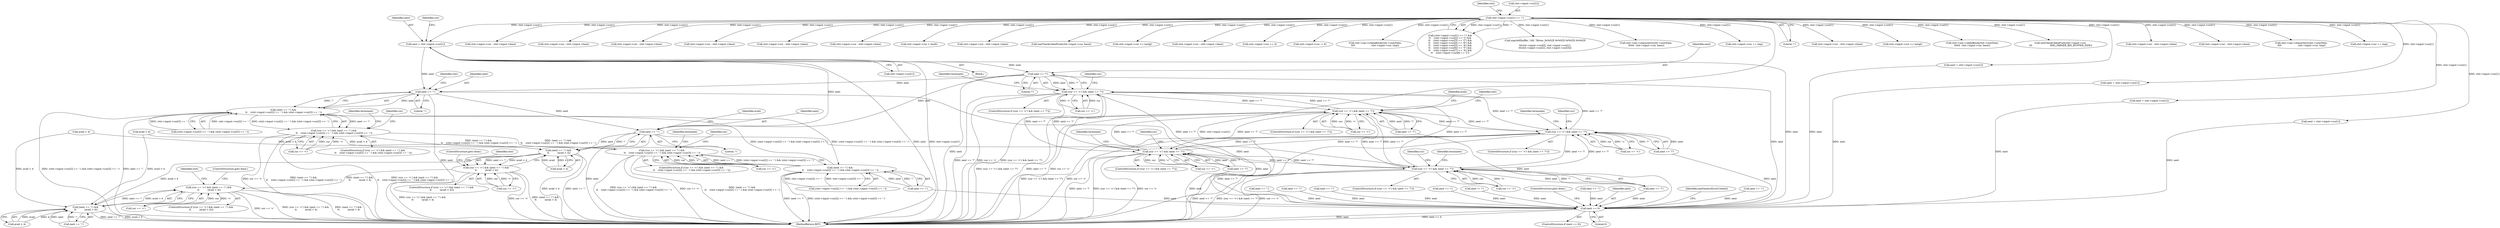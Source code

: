 digraph "0_Chrome_d0947db40187f4708c58e64cbd6013faf9eddeed_37@array" {
"1002499" [label="(Call,next = ctxt->input->cur[1])"];
"1001427" [label="(Call,ctxt->input->cur[1] == '!')"];
"1002513" [label="(Call,next == '?')"];
"1002509" [label="(Call,(cur == '<') && (next == '?'))"];
"1000609" [label="(Call,(cur == '<') && (next == '?'))"];
"1001310" [label="(Call,(cur == '<') && (next == '?'))"];
"1002118" [label="(Call,(cur == '<') && (next == '?'))"];
"1002720" [label="(Call,(cur == '<') && (next == '?'))"];
"1002548" [label="(Call,next == '!')"];
"1002547" [label="(Call,(next == '!') &&\n \t\t    (ctxt->input->cur[2] == '-') && (ctxt->input->cur[3] == '-'))"];
"1002543" [label="(Call,(cur == '<') && (next == '!') &&\n \t\t    (ctxt->input->cur[2] == '-') && (ctxt->input->cur[3] == '-'))"];
"1002759" [label="(Call,(cur == '<') && (next == '!') &&\n \t\t    (ctxt->input->cur[2] == '-') && (ctxt->input->cur[3] == '-'))"];
"1002763" [label="(Call,(next == '!') &&\n \t\t    (ctxt->input->cur[2] == '-') && (ctxt->input->cur[3] == '-'))"];
"1002607" [label="(Call,next == '!')"];
"1002606" [label="(Call,(next == '!') &&\n \t\t           (avail < 4))"];
"1002602" [label="(Call,(cur == '<') && (next == '!') &&\n \t\t           (avail < 4))"];
"1002818" [label="(Call,(cur == '<') && (next == '!') &&\n \t\t           (avail < 4))"];
"1002822" [label="(Call,(next == '!') &&\n \t\t           (avail < 4))"];
"1003193" [label="(Call,next == 0)"];
"1002817" [label="(ControlStructure,if ((cur == '<') && (next == '!') &&\n \t\t           (avail < 4)))"];
"1002549" [label="(Identifier,next)"];
"1001427" [label="(Call,ctxt->input->cur[1] == '!')"];
"1002767" [label="(Call,(ctxt->input->cur[2] == '-') && (ctxt->input->cur[3] == '-'))"];
"1002547" [label="(Call,(next == '!') &&\n \t\t    (ctxt->input->cur[2] == '-') && (ctxt->input->cur[3] == '-'))"];
"1002819" [label="(Call,cur == '<')"];
"1003197" [label="(Identifier,xmlGenericErrorContext)"];
"1001426" [label="(Call,(ctxt->input->cur[1] == '!') &&\n\t\t    (ctxt->input->cur[2] == '[') &&\n\t\t    (ctxt->input->cur[3] == 'C') &&\n\t\t    (ctxt->input->cur[4] == 'D') &&\n\t\t    (ctxt->input->cur[5] == 'A') &&\n\t\t    (ctxt->input->cur[6] == 'T') &&\n\t\t    (ctxt->input->cur[7] == 'A') &&\n\t\t    (ctxt->input->cur[8] == '['))"];
"1002510" [label="(Call,cur == '<')"];
"1001441" [label="(Identifier,ctxt)"];
"1003423" [label="(MethodReturn,RET)"];
"1002685" [label="(Call,ctxt->input->cur - ctxt->input->base)"];
"1002761" [label="(Identifier,cur)"];
"1002162" [label="(Call,next == '!')"];
"1002818" [label="(Call,(cur == '<') && (next == '!') &&\n \t\t           (avail < 4))"];
"1002603" [label="(Call,cur == '<')"];
"1000378" [label="(Call,ctxt->input->cur - ctxt->input->base)"];
"1002760" [label="(Call,cur == '<')"];
"1001355" [label="(Call,next == '!')"];
"1002724" [label="(Call,next == '?')"];
"1002474" [label="(Call,ctxt->input->cur - ctxt->input->base)"];
"1002763" [label="(Call,(next == '!') &&\n \t\t    (ctxt->input->cur[2] == '-') && (ctxt->input->cur[3] == '-'))"];
"1000485" [label="(Block,)"];
"1000321" [label="(Call,ctxt->input->cur - ctxt->input->base)"];
"1002118" [label="(Call,(cur == '<') && (next == '?'))"];
"1002609" [label="(Literal,'!')"];
"1002758" [label="(ControlStructure,if ((cur == '<') && (next == '!') &&\n \t\t    (ctxt->input->cur[2] == '-') && (ctxt->input->cur[3] == '-')))"];
"1000549" [label="(Call,next = ctxt->input->cur[1])"];
"1002874" [label="(Call,ctxt->input->cur - ctxt->input->base)"];
"1002509" [label="(Call,(cur == '<') && (next == '?'))"];
"1002661" [label="(Call,ctxt->input->cur - ctxt->input->base)"];
"1001321" [label="(Identifier,terminate)"];
"1002543" [label="(Call,(cur == '<') && (next == '!') &&\n \t\t    (ctxt->input->cur[2] == '-') && (ctxt->input->cur[3] == '-'))"];
"1002719" [label="(ControlStructure,if ((cur == '<') && (next == '?')))"];
"1002402" [label="(Call,next == '!')"];
"1002122" [label="(Call,next == '?')"];
"1002604" [label="(Identifier,cur)"];
"1001521" [label="(Call,next == '!')"];
"1002764" [label="(Call,next == '!')"];
"1002601" [label="(ControlStructure,if ((cur == '<') && (next == '!') &&\n \t\t           (avail < 4)))"];
"1001576" [label="(Call,ctxt->input->cur > lastlt)"];
"1002619" [label="(Identifier,ctxt)"];
"1002059" [label="(Call,ctxt->input->cur - ctxt->input->base)"];
"1002119" [label="(Call,cur == '<')"];
"1002159" [label="(Identifier,cur)"];
"1001880" [label="(Call,xmlCheckCdataPush(ctxt->input->cur, base))"];
"1002834" [label="(Identifier,ctxt)"];
"1002608" [label="(Identifier,next)"];
"1002574" [label="(Identifier,terminate)"];
"1001298" [label="(Call,next == '/')"];
"1001659" [label="(Call,ctxt->input->cur >= lastgt)"];
"1003192" [label="(ControlStructure,if (next == 0))"];
"1002720" [label="(Call,(cur == '<') && (next == '?'))"];
"1001338" [label="(Call,next != '!')"];
"1003199" [label="(ControlStructure,goto done;)"];
"1000814" [label="(Identifier,ctxt)"];
"1001935" [label="(Call,ctxt->input->cur - ctxt->input->base)"];
"1001384" [label="(Call,ctxt->input->cur += 4)"];
"1002731" [label="(Identifier,terminate)"];
"1002790" [label="(Identifier,terminate)"];
"1000619" [label="(Identifier,avail)"];
"1002606" [label="(Call,(next == '!') &&\n \t\t           (avail < 4))"];
"1002826" [label="(Call,avail < 4)"];
"1001398" [label="(Call,ctxt->input->cur -= 4)"];
"1002520" [label="(Identifier,terminate)"];
"1001314" [label="(Call,next == '?')"];
"1001831" [label="(Call,ctxt->sax->cdataBlock(ctxt->userData,\n\t\t\t\t                      ctxt->input->cur, tmp))"];
"1003389" [label="(Call,snprintf(buffer, 149, \"Bytes: 0x%02X 0x%02X 0x%02X 0x%02X\n\",\n\t\t\tctxt->input->cur[0], ctxt->input->cur[1],\n\t\t\tctxt->input->cur[2], ctxt->input->cur[3]))"];
"1002117" [label="(ControlStructure,if ((cur == '<') && (next == '?')))"];
"1002499" [label="(Call,next = ctxt->input->cur[1])"];
"1002610" [label="(Call,avail < 4)"];
"1001309" [label="(ControlStructure,if ((cur == '<') && (next == '?')))"];
"1002514" [label="(Identifier,next)"];
"1002108" [label="(Call,next = ctxt->input->cur[1])"];
"1000613" [label="(Call,next == '?')"];
"1002602" [label="(Call,(cur == '<') && (next == '!') &&\n \t\t           (avail < 4))"];
"1000608" [label="(ControlStructure,if ((cur == '<') && (next == '?')))"];
"1002545" [label="(Identifier,cur)"];
"1002607" [label="(Call,next == '!')"];
"1002006" [label="(Call,ctxt->sax->characters(ctxt->userData,\n \t\t\t\t\t\t  ctxt->input->cur, base))"];
"1001803" [label="(Call,ctxt->input->cur += tmp)"];
"1001274" [label="(Call,next = ctxt->input->cur[1])"];
"1001435" [label="(Literal,'!')"];
"1002511" [label="(Identifier,cur)"];
"1001310" [label="(Call,(cur == '<') && (next == '?'))"];
"1002129" [label="(Identifier,terminate)"];
"1000465" [label="(Call,ctxt->input->cur - ctxt->input->base)"];
"1000954" [label="(Call,ctxt->input->cur >= lastgt)"];
"1002508" [label="(ControlStructure,if ((cur == '<') && (next == '?')))"];
"1002611" [label="(Identifier,avail)"];
"1001311" [label="(Call,cur == '<')"];
"1002500" [label="(Identifier,next)"];
"1002501" [label="(Call,ctxt->input->cur[1])"];
"1002721" [label="(Call,cur == '<')"];
"1003193" [label="(Call,next == 0)"];
"1001987" [label="(Call,ctxt->sax->cdataBlock(ctxt->userData,\n\t\t\t\t\t\t  ctxt->input->cur, base))"];
"1002548" [label="(Call,next == '!')"];
"1002551" [label="(Call,(ctxt->input->cur[2] == '-') && (ctxt->input->cur[3] == '-'))"];
"1002614" [label="(ControlStructure,goto done;)"];
"1002544" [label="(Call,cur == '<')"];
"1002550" [label="(Literal,'!')"];
"1001787" [label="(Call,xmlCheckCdataPush(ctxt->input->cur, \n\t\t\t                        XML_PARSER_BIG_BUFFER_SIZE))"];
"1002513" [label="(Call,next == '?')"];
"1000610" [label="(Call,cur == '<')"];
"1002822" [label="(Call,(next == '!') &&\n \t\t           (avail < 4))"];
"1001428" [label="(Call,ctxt->input->cur[1])"];
"1002710" [label="(Call,next = ctxt->input->cur[1])"];
"1002820" [label="(Identifier,cur)"];
"1002083" [label="(Call,ctxt->input->cur - ctxt->input->base)"];
"1002226" [label="(Call,next == '!')"];
"1002556" [label="(Identifier,ctxt)"];
"1002542" [label="(ControlStructure,if ((cur == '<') && (next == '!') &&\n \t\t    (ctxt->input->cur[2] == '-') && (ctxt->input->cur[3] == '-')))"];
"1002450" [label="(Call,ctxt->input->cur - ctxt->input->base)"];
"1002823" [label="(Call,next == '!')"];
"1000609" [label="(Call,(cur == '<') && (next == '?'))"];
"1001380" [label="(Call,avail < 4)"];
"1001850" [label="(Call,ctxt->sax->characters(ctxt->userData,\n \t\t\t\t                      ctxt->input->cur, tmp))"];
"1001900" [label="(Call,ctxt->input->cur += tmp)"];
"1002830" [label="(ControlStructure,goto done;)"];
"1001336" [label="(Identifier,cur)"];
"1003195" [label="(Literal,0)"];
"1002759" [label="(Call,(cur == '<') && (next == '!') &&\n \t\t    (ctxt->input->cur[2] == '-') && (ctxt->input->cur[3] == '-'))"];
"1000499" [label="(Call,avail < 4)"];
"1002515" [label="(Literal,'?')"];
"1003194" [label="(Identifier,next)"];
"1002499" -> "1000485"  [label="AST: "];
"1002499" -> "1002501"  [label="CFG: "];
"1002500" -> "1002499"  [label="AST: "];
"1002501" -> "1002499"  [label="AST: "];
"1002511" -> "1002499"  [label="CFG: "];
"1002499" -> "1003423"  [label="DDG: next"];
"1002499" -> "1003423"  [label="DDG: ctxt->input->cur[1]"];
"1001427" -> "1002499"  [label="DDG: ctxt->input->cur[1]"];
"1002499" -> "1002513"  [label="DDG: next"];
"1002499" -> "1002548"  [label="DDG: next"];
"1002499" -> "1002607"  [label="DDG: next"];
"1002499" -> "1003193"  [label="DDG: next"];
"1001427" -> "1001426"  [label="AST: "];
"1001427" -> "1001435"  [label="CFG: "];
"1001428" -> "1001427"  [label="AST: "];
"1001435" -> "1001427"  [label="AST: "];
"1001441" -> "1001427"  [label="CFG: "];
"1001426" -> "1001427"  [label="CFG: "];
"1001427" -> "1003423"  [label="DDG: ctxt->input->cur[1]"];
"1001427" -> "1000321"  [label="DDG: ctxt->input->cur[1]"];
"1001427" -> "1000378"  [label="DDG: ctxt->input->cur[1]"];
"1001427" -> "1000465"  [label="DDG: ctxt->input->cur[1]"];
"1001427" -> "1000549"  [label="DDG: ctxt->input->cur[1]"];
"1001427" -> "1000954"  [label="DDG: ctxt->input->cur[1]"];
"1001427" -> "1001274"  [label="DDG: ctxt->input->cur[1]"];
"1001427" -> "1001384"  [label="DDG: ctxt->input->cur[1]"];
"1001427" -> "1001398"  [label="DDG: ctxt->input->cur[1]"];
"1001427" -> "1001426"  [label="DDG: ctxt->input->cur[1]"];
"1001427" -> "1001426"  [label="DDG: '!'"];
"1001427" -> "1001576"  [label="DDG: ctxt->input->cur[1]"];
"1001427" -> "1001659"  [label="DDG: ctxt->input->cur[1]"];
"1001427" -> "1001787"  [label="DDG: ctxt->input->cur[1]"];
"1001427" -> "1001803"  [label="DDG: ctxt->input->cur[1]"];
"1001427" -> "1001831"  [label="DDG: ctxt->input->cur[1]"];
"1001427" -> "1001850"  [label="DDG: ctxt->input->cur[1]"];
"1001427" -> "1001880"  [label="DDG: ctxt->input->cur[1]"];
"1001427" -> "1001900"  [label="DDG: ctxt->input->cur[1]"];
"1001427" -> "1001935"  [label="DDG: ctxt->input->cur[1]"];
"1001427" -> "1001987"  [label="DDG: ctxt->input->cur[1]"];
"1001427" -> "1002006"  [label="DDG: ctxt->input->cur[1]"];
"1001427" -> "1002059"  [label="DDG: ctxt->input->cur[1]"];
"1001427" -> "1002083"  [label="DDG: ctxt->input->cur[1]"];
"1001427" -> "1002108"  [label="DDG: ctxt->input->cur[1]"];
"1001427" -> "1002450"  [label="DDG: ctxt->input->cur[1]"];
"1001427" -> "1002474"  [label="DDG: ctxt->input->cur[1]"];
"1001427" -> "1002661"  [label="DDG: ctxt->input->cur[1]"];
"1001427" -> "1002685"  [label="DDG: ctxt->input->cur[1]"];
"1001427" -> "1002710"  [label="DDG: ctxt->input->cur[1]"];
"1001427" -> "1002874"  [label="DDG: ctxt->input->cur[1]"];
"1001427" -> "1003389"  [label="DDG: ctxt->input->cur[1]"];
"1002513" -> "1002509"  [label="AST: "];
"1002513" -> "1002515"  [label="CFG: "];
"1002514" -> "1002513"  [label="AST: "];
"1002515" -> "1002513"  [label="AST: "];
"1002509" -> "1002513"  [label="CFG: "];
"1002513" -> "1003423"  [label="DDG: next"];
"1002513" -> "1002509"  [label="DDG: next"];
"1002513" -> "1002509"  [label="DDG: '?'"];
"1002513" -> "1002548"  [label="DDG: next"];
"1002513" -> "1002607"  [label="DDG: next"];
"1002513" -> "1003193"  [label="DDG: next"];
"1002509" -> "1002508"  [label="AST: "];
"1002509" -> "1002510"  [label="CFG: "];
"1002510" -> "1002509"  [label="AST: "];
"1002520" -> "1002509"  [label="CFG: "];
"1002545" -> "1002509"  [label="CFG: "];
"1002509" -> "1003423"  [label="DDG: cur == '<'"];
"1002509" -> "1003423"  [label="DDG: (cur == '<') && (next == '?')"];
"1002509" -> "1003423"  [label="DDG: next == '?'"];
"1002509" -> "1000609"  [label="DDG: next == '?'"];
"1002509" -> "1001310"  [label="DDG: next == '?'"];
"1002509" -> "1002118"  [label="DDG: next == '?'"];
"1002510" -> "1002509"  [label="DDG: cur"];
"1002510" -> "1002509"  [label="DDG: '<'"];
"1002118" -> "1002509"  [label="DDG: next == '?'"];
"1000609" -> "1002509"  [label="DDG: next == '?'"];
"1002720" -> "1002509"  [label="DDG: next == '?'"];
"1001310" -> "1002509"  [label="DDG: next == '?'"];
"1002509" -> "1002720"  [label="DDG: next == '?'"];
"1000609" -> "1000608"  [label="AST: "];
"1000609" -> "1000610"  [label="CFG: "];
"1000609" -> "1000613"  [label="CFG: "];
"1000610" -> "1000609"  [label="AST: "];
"1000613" -> "1000609"  [label="AST: "];
"1000619" -> "1000609"  [label="CFG: "];
"1000814" -> "1000609"  [label="CFG: "];
"1000609" -> "1003423"  [label="DDG: next == '?'"];
"1000609" -> "1003423"  [label="DDG: cur == '<'"];
"1000609" -> "1003423"  [label="DDG: (cur == '<') && (next == '?')"];
"1000610" -> "1000609"  [label="DDG: cur"];
"1000610" -> "1000609"  [label="DDG: '<'"];
"1000613" -> "1000609"  [label="DDG: next"];
"1000613" -> "1000609"  [label="DDG: '?'"];
"1002118" -> "1000609"  [label="DDG: next == '?'"];
"1002720" -> "1000609"  [label="DDG: next == '?'"];
"1001310" -> "1000609"  [label="DDG: next == '?'"];
"1000609" -> "1001310"  [label="DDG: next == '?'"];
"1000609" -> "1002118"  [label="DDG: next == '?'"];
"1000609" -> "1002720"  [label="DDG: next == '?'"];
"1001310" -> "1001309"  [label="AST: "];
"1001310" -> "1001311"  [label="CFG: "];
"1001310" -> "1001314"  [label="CFG: "];
"1001311" -> "1001310"  [label="AST: "];
"1001314" -> "1001310"  [label="AST: "];
"1001321" -> "1001310"  [label="CFG: "];
"1001336" -> "1001310"  [label="CFG: "];
"1001310" -> "1003423"  [label="DDG: cur == '<'"];
"1001310" -> "1003423"  [label="DDG: (cur == '<') && (next == '?')"];
"1001310" -> "1003423"  [label="DDG: next == '?'"];
"1001311" -> "1001310"  [label="DDG: cur"];
"1001311" -> "1001310"  [label="DDG: '<'"];
"1001314" -> "1001310"  [label="DDG: next"];
"1001314" -> "1001310"  [label="DDG: '?'"];
"1002118" -> "1001310"  [label="DDG: next == '?'"];
"1002720" -> "1001310"  [label="DDG: next == '?'"];
"1001310" -> "1002118"  [label="DDG: next == '?'"];
"1001310" -> "1002720"  [label="DDG: next == '?'"];
"1002118" -> "1002117"  [label="AST: "];
"1002118" -> "1002119"  [label="CFG: "];
"1002118" -> "1002122"  [label="CFG: "];
"1002119" -> "1002118"  [label="AST: "];
"1002122" -> "1002118"  [label="AST: "];
"1002129" -> "1002118"  [label="CFG: "];
"1002159" -> "1002118"  [label="CFG: "];
"1002118" -> "1003423"  [label="DDG: next == '?'"];
"1002118" -> "1003423"  [label="DDG: (cur == '<') && (next == '?')"];
"1002118" -> "1003423"  [label="DDG: cur == '<'"];
"1002119" -> "1002118"  [label="DDG: cur"];
"1002119" -> "1002118"  [label="DDG: '<'"];
"1002122" -> "1002118"  [label="DDG: next"];
"1002122" -> "1002118"  [label="DDG: '?'"];
"1002720" -> "1002118"  [label="DDG: next == '?'"];
"1002118" -> "1002720"  [label="DDG: next == '?'"];
"1002720" -> "1002719"  [label="AST: "];
"1002720" -> "1002721"  [label="CFG: "];
"1002720" -> "1002724"  [label="CFG: "];
"1002721" -> "1002720"  [label="AST: "];
"1002724" -> "1002720"  [label="AST: "];
"1002731" -> "1002720"  [label="CFG: "];
"1002761" -> "1002720"  [label="CFG: "];
"1002720" -> "1003423"  [label="DDG: next == '?'"];
"1002720" -> "1003423"  [label="DDG: (cur == '<') && (next == '?')"];
"1002720" -> "1003423"  [label="DDG: cur == '<'"];
"1002721" -> "1002720"  [label="DDG: cur"];
"1002721" -> "1002720"  [label="DDG: '<'"];
"1002724" -> "1002720"  [label="DDG: next"];
"1002724" -> "1002720"  [label="DDG: '?'"];
"1002548" -> "1002547"  [label="AST: "];
"1002548" -> "1002550"  [label="CFG: "];
"1002549" -> "1002548"  [label="AST: "];
"1002550" -> "1002548"  [label="AST: "];
"1002556" -> "1002548"  [label="CFG: "];
"1002547" -> "1002548"  [label="CFG: "];
"1002548" -> "1003423"  [label="DDG: next"];
"1002548" -> "1002547"  [label="DDG: next"];
"1002548" -> "1002547"  [label="DDG: '!'"];
"1002548" -> "1002607"  [label="DDG: next"];
"1002548" -> "1003193"  [label="DDG: next"];
"1002547" -> "1002543"  [label="AST: "];
"1002547" -> "1002551"  [label="CFG: "];
"1002551" -> "1002547"  [label="AST: "];
"1002543" -> "1002547"  [label="CFG: "];
"1002547" -> "1003423"  [label="DDG: (ctxt->input->cur[2] == '-') && (ctxt->input->cur[3] == '-')"];
"1002547" -> "1003423"  [label="DDG: next == '!'"];
"1002547" -> "1002543"  [label="DDG: next == '!'"];
"1002547" -> "1002543"  [label="DDG: (ctxt->input->cur[2] == '-') && (ctxt->input->cur[3] == '-')"];
"1002551" -> "1002547"  [label="DDG: ctxt->input->cur[2] == '-'"];
"1002551" -> "1002547"  [label="DDG: ctxt->input->cur[3] == '-'"];
"1002763" -> "1002547"  [label="DDG: (ctxt->input->cur[2] == '-') && (ctxt->input->cur[3] == '-')"];
"1002547" -> "1002763"  [label="DDG: (ctxt->input->cur[2] == '-') && (ctxt->input->cur[3] == '-')"];
"1002543" -> "1002542"  [label="AST: "];
"1002543" -> "1002544"  [label="CFG: "];
"1002544" -> "1002543"  [label="AST: "];
"1002574" -> "1002543"  [label="CFG: "];
"1002604" -> "1002543"  [label="CFG: "];
"1002543" -> "1003423"  [label="DDG: (cur == '<') && (next == '!') &&\n \t\t    (ctxt->input->cur[2] == '-') && (ctxt->input->cur[3] == '-')"];
"1002543" -> "1003423"  [label="DDG: cur == '<'"];
"1002543" -> "1003423"  [label="DDG: (next == '!') &&\n \t\t    (ctxt->input->cur[2] == '-') && (ctxt->input->cur[3] == '-')"];
"1002544" -> "1002543"  [label="DDG: cur"];
"1002544" -> "1002543"  [label="DDG: '<'"];
"1002759" -> "1002543"  [label="DDG: (next == '!') &&\n \t\t    (ctxt->input->cur[2] == '-') && (ctxt->input->cur[3] == '-')"];
"1002543" -> "1002759"  [label="DDG: (next == '!') &&\n \t\t    (ctxt->input->cur[2] == '-') && (ctxt->input->cur[3] == '-')"];
"1002759" -> "1002758"  [label="AST: "];
"1002759" -> "1002760"  [label="CFG: "];
"1002759" -> "1002763"  [label="CFG: "];
"1002760" -> "1002759"  [label="AST: "];
"1002763" -> "1002759"  [label="AST: "];
"1002790" -> "1002759"  [label="CFG: "];
"1002820" -> "1002759"  [label="CFG: "];
"1002759" -> "1003423"  [label="DDG: cur == '<'"];
"1002759" -> "1003423"  [label="DDG: (next == '!') &&\n \t\t    (ctxt->input->cur[2] == '-') && (ctxt->input->cur[3] == '-')"];
"1002759" -> "1003423"  [label="DDG: (cur == '<') && (next == '!') &&\n \t\t    (ctxt->input->cur[2] == '-') && (ctxt->input->cur[3] == '-')"];
"1002760" -> "1002759"  [label="DDG: cur"];
"1002760" -> "1002759"  [label="DDG: '<'"];
"1002763" -> "1002759"  [label="DDG: next == '!'"];
"1002763" -> "1002759"  [label="DDG: (ctxt->input->cur[2] == '-') && (ctxt->input->cur[3] == '-')"];
"1002763" -> "1002764"  [label="CFG: "];
"1002763" -> "1002767"  [label="CFG: "];
"1002764" -> "1002763"  [label="AST: "];
"1002767" -> "1002763"  [label="AST: "];
"1002763" -> "1003423"  [label="DDG: (ctxt->input->cur[2] == '-') && (ctxt->input->cur[3] == '-')"];
"1002763" -> "1003423"  [label="DDG: next == '!'"];
"1002764" -> "1002763"  [label="DDG: next"];
"1002764" -> "1002763"  [label="DDG: '!'"];
"1002767" -> "1002763"  [label="DDG: ctxt->input->cur[2] == '-'"];
"1002767" -> "1002763"  [label="DDG: ctxt->input->cur[3] == '-'"];
"1002607" -> "1002606"  [label="AST: "];
"1002607" -> "1002609"  [label="CFG: "];
"1002608" -> "1002607"  [label="AST: "];
"1002609" -> "1002607"  [label="AST: "];
"1002611" -> "1002607"  [label="CFG: "];
"1002606" -> "1002607"  [label="CFG: "];
"1002607" -> "1003423"  [label="DDG: next"];
"1002607" -> "1002606"  [label="DDG: next"];
"1002607" -> "1002606"  [label="DDG: '!'"];
"1002607" -> "1003193"  [label="DDG: next"];
"1002606" -> "1002602"  [label="AST: "];
"1002606" -> "1002610"  [label="CFG: "];
"1002610" -> "1002606"  [label="AST: "];
"1002602" -> "1002606"  [label="CFG: "];
"1002606" -> "1003423"  [label="DDG: avail < 4"];
"1002606" -> "1003423"  [label="DDG: next == '!'"];
"1002606" -> "1002602"  [label="DDG: next == '!'"];
"1002606" -> "1002602"  [label="DDG: avail < 4"];
"1001380" -> "1002606"  [label="DDG: avail < 4"];
"1000499" -> "1002606"  [label="DDG: avail < 4"];
"1002610" -> "1002606"  [label="DDG: avail"];
"1002610" -> "1002606"  [label="DDG: 4"];
"1002606" -> "1002822"  [label="DDG: avail < 4"];
"1002602" -> "1002601"  [label="AST: "];
"1002602" -> "1002603"  [label="CFG: "];
"1002603" -> "1002602"  [label="AST: "];
"1002614" -> "1002602"  [label="CFG: "];
"1002619" -> "1002602"  [label="CFG: "];
"1002602" -> "1003423"  [label="DDG: (cur == '<') && (next == '!') &&\n \t\t           (avail < 4)"];
"1002602" -> "1003423"  [label="DDG: cur == '<'"];
"1002602" -> "1003423"  [label="DDG: (next == '!') &&\n \t\t           (avail < 4)"];
"1002603" -> "1002602"  [label="DDG: cur"];
"1002603" -> "1002602"  [label="DDG: '<'"];
"1002602" -> "1002818"  [label="DDG: (next == '!') &&\n \t\t           (avail < 4)"];
"1002818" -> "1002817"  [label="AST: "];
"1002818" -> "1002819"  [label="CFG: "];
"1002818" -> "1002822"  [label="CFG: "];
"1002819" -> "1002818"  [label="AST: "];
"1002822" -> "1002818"  [label="AST: "];
"1002830" -> "1002818"  [label="CFG: "];
"1002834" -> "1002818"  [label="CFG: "];
"1002818" -> "1003423"  [label="DDG: (cur == '<') && (next == '!') &&\n \t\t           (avail < 4)"];
"1002818" -> "1003423"  [label="DDG: (next == '!') &&\n \t\t           (avail < 4)"];
"1002818" -> "1003423"  [label="DDG: cur == '<'"];
"1002819" -> "1002818"  [label="DDG: cur"];
"1002819" -> "1002818"  [label="DDG: '<'"];
"1002822" -> "1002818"  [label="DDG: next == '!'"];
"1002822" -> "1002818"  [label="DDG: avail < 4"];
"1002822" -> "1002823"  [label="CFG: "];
"1002822" -> "1002826"  [label="CFG: "];
"1002823" -> "1002822"  [label="AST: "];
"1002826" -> "1002822"  [label="AST: "];
"1002822" -> "1003423"  [label="DDG: avail < 4"];
"1002822" -> "1003423"  [label="DDG: next == '!'"];
"1002823" -> "1002822"  [label="DDG: next"];
"1002823" -> "1002822"  [label="DDG: '!'"];
"1002826" -> "1002822"  [label="DDG: avail"];
"1002826" -> "1002822"  [label="DDG: 4"];
"1001380" -> "1002822"  [label="DDG: avail < 4"];
"1000499" -> "1002822"  [label="DDG: avail < 4"];
"1003193" -> "1003192"  [label="AST: "];
"1003193" -> "1003195"  [label="CFG: "];
"1003194" -> "1003193"  [label="AST: "];
"1003195" -> "1003193"  [label="AST: "];
"1003197" -> "1003193"  [label="CFG: "];
"1003199" -> "1003193"  [label="CFG: "];
"1003193" -> "1003423"  [label="DDG: next == 0"];
"1003193" -> "1003423"  [label="DDG: next"];
"1001274" -> "1003193"  [label="DDG: next"];
"1002402" -> "1003193"  [label="DDG: next"];
"1001298" -> "1003193"  [label="DDG: next"];
"1002710" -> "1003193"  [label="DDG: next"];
"1001521" -> "1003193"  [label="DDG: next"];
"1001355" -> "1003193"  [label="DDG: next"];
"1001338" -> "1003193"  [label="DDG: next"];
"1002108" -> "1003193"  [label="DDG: next"];
"1002162" -> "1003193"  [label="DDG: next"];
"1000613" -> "1003193"  [label="DDG: next"];
"1000549" -> "1003193"  [label="DDG: next"];
"1002226" -> "1003193"  [label="DDG: next"];
"1002724" -> "1003193"  [label="DDG: next"];
"1001314" -> "1003193"  [label="DDG: next"];
"1002764" -> "1003193"  [label="DDG: next"];
"1002122" -> "1003193"  [label="DDG: next"];
}
